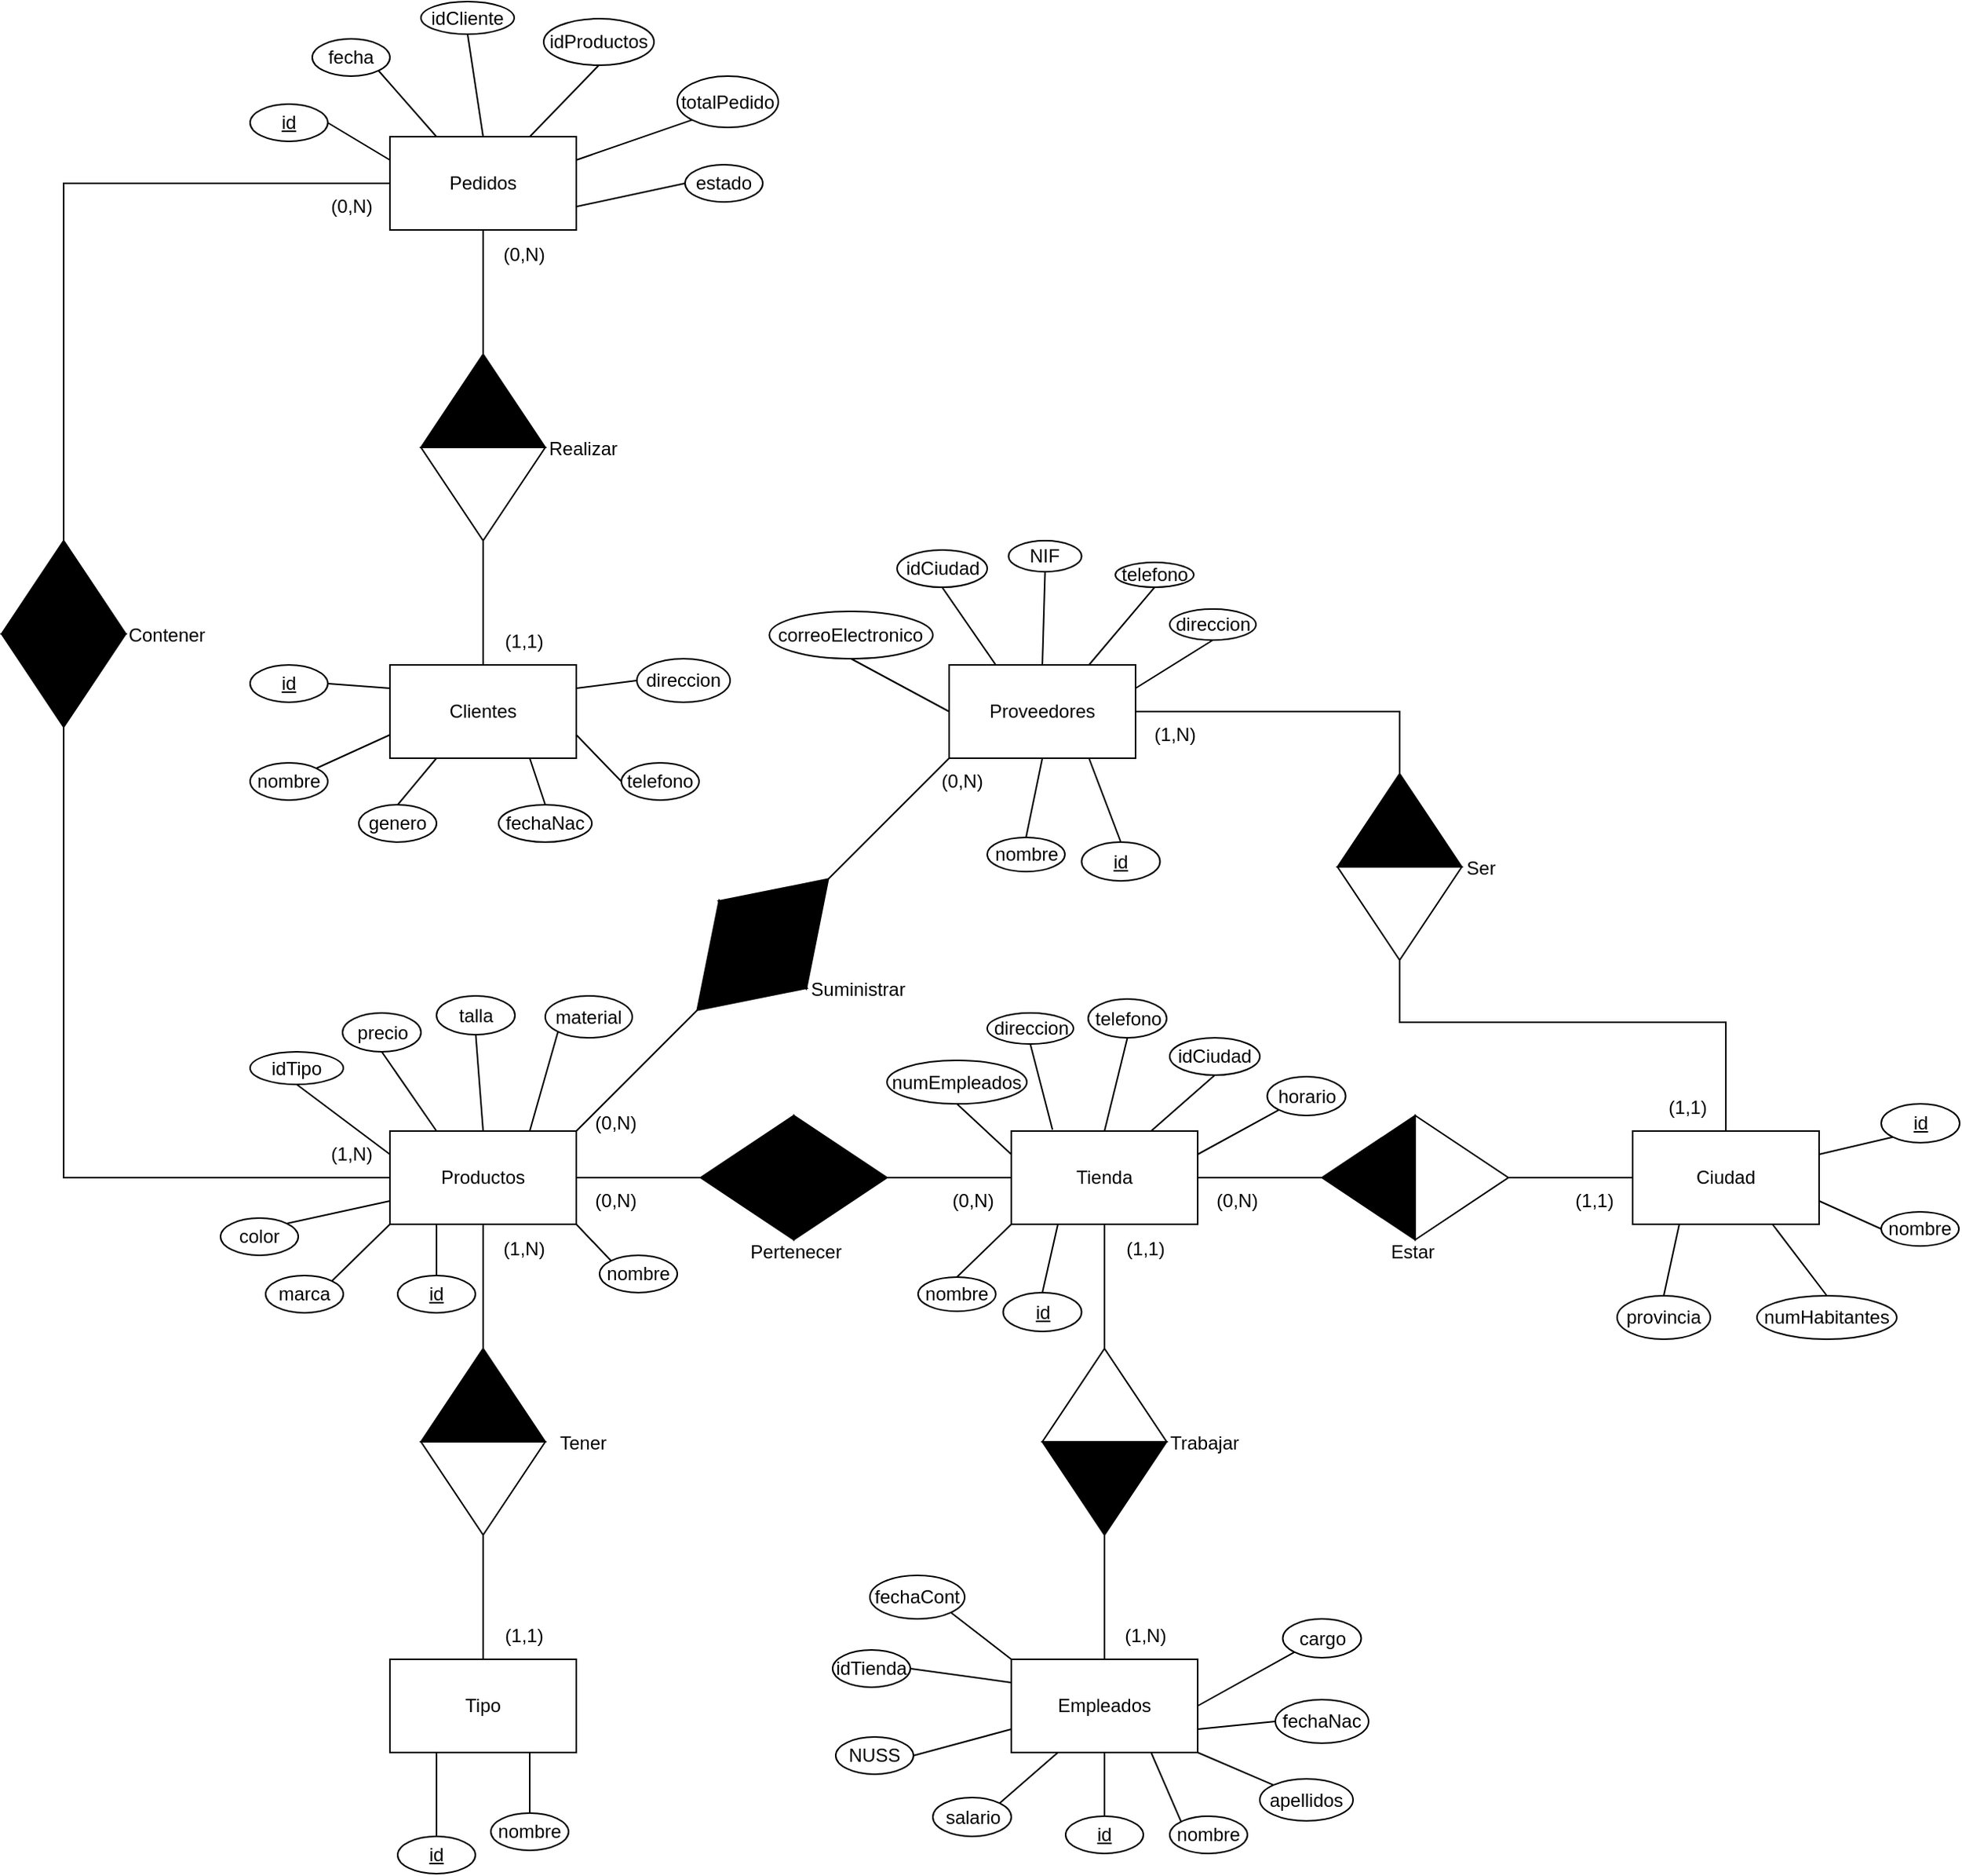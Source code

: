 <mxfile version="24.4.4" type="device">
  <diagram name="Página-1" id="NLMvqdlrcohk8Sjxyjb6">
    <mxGraphModel dx="6085" dy="2434" grid="1" gridSize="10" guides="1" tooltips="1" connect="1" arrows="1" fold="1" page="1" pageScale="1" pageWidth="827" pageHeight="1169" math="0" shadow="0">
      <root>
        <mxCell id="0" />
        <mxCell id="1" parent="0" />
        <mxCell id="IG-o2yfS1DpHw0tAkYe_-129" value="Pedidos" style="rounded=0;whiteSpace=wrap;html=1;" parent="1" vertex="1">
          <mxGeometry x="-2560" y="-1054" width="120" height="60" as="geometry" />
        </mxCell>
        <mxCell id="IG-o2yfS1DpHw0tAkYe_-130" value="" style="group" parent="1" vertex="1" connectable="0">
          <mxGeometry x="-2810" y="-794" width="80" height="120" as="geometry" />
        </mxCell>
        <mxCell id="IG-o2yfS1DpHw0tAkYe_-131" value="" style="triangle;whiteSpace=wrap;html=1;rotation=90;fillColor=#000000;" parent="IG-o2yfS1DpHw0tAkYe_-130" vertex="1">
          <mxGeometry x="10" y="50" width="60" height="80" as="geometry" />
        </mxCell>
        <mxCell id="IG-o2yfS1DpHw0tAkYe_-132" value="" style="triangle;whiteSpace=wrap;html=1;rotation=-90;fillColor=#000000;" parent="IG-o2yfS1DpHw0tAkYe_-130" vertex="1">
          <mxGeometry x="10" y="-10" width="60" height="80" as="geometry" />
        </mxCell>
        <mxCell id="IG-o2yfS1DpHw0tAkYe_-133" value="" style="group;rotation=-180;" parent="1" vertex="1" connectable="0">
          <mxGeometry x="-2540" y="-914" width="80" height="120" as="geometry" />
        </mxCell>
        <mxCell id="IG-o2yfS1DpHw0tAkYe_-134" value="" style="triangle;whiteSpace=wrap;html=1;rotation=-90;fillColor=#000000;" parent="IG-o2yfS1DpHw0tAkYe_-133" vertex="1">
          <mxGeometry x="10" y="-10" width="60" height="80" as="geometry" />
        </mxCell>
        <mxCell id="IG-o2yfS1DpHw0tAkYe_-135" value="" style="triangle;whiteSpace=wrap;html=1;rotation=-270;" parent="IG-o2yfS1DpHw0tAkYe_-133" vertex="1">
          <mxGeometry x="10" y="50" width="60" height="80" as="geometry" />
        </mxCell>
        <mxCell id="IG-o2yfS1DpHw0tAkYe_-136" value="Clientes" style="rounded=0;whiteSpace=wrap;html=1;" parent="1" vertex="1">
          <mxGeometry x="-2560" y="-714" width="120" height="60" as="geometry" />
        </mxCell>
        <mxCell id="IG-o2yfS1DpHw0tAkYe_-137" value="" style="endArrow=none;html=1;rounded=0;entryX=0.5;entryY=1;entryDx=0;entryDy=0;exitX=1;exitY=0.5;exitDx=0;exitDy=0;" parent="1" source="IG-o2yfS1DpHw0tAkYe_-134" target="IG-o2yfS1DpHw0tAkYe_-129" edge="1">
          <mxGeometry width="50" height="50" relative="1" as="geometry">
            <mxPoint x="-2620" y="-884" as="sourcePoint" />
            <mxPoint x="-2570" y="-934" as="targetPoint" />
          </mxGeometry>
        </mxCell>
        <mxCell id="IG-o2yfS1DpHw0tAkYe_-138" value="" style="endArrow=none;html=1;rounded=0;entryX=0.5;entryY=0;entryDx=0;entryDy=0;exitX=1;exitY=0.5;exitDx=0;exitDy=0;" parent="1" source="IG-o2yfS1DpHw0tAkYe_-135" target="IG-o2yfS1DpHw0tAkYe_-136" edge="1">
          <mxGeometry width="50" height="50" relative="1" as="geometry">
            <mxPoint x="-2490" y="-904" as="sourcePoint" />
            <mxPoint x="-2490" y="-984" as="targetPoint" />
          </mxGeometry>
        </mxCell>
        <mxCell id="IG-o2yfS1DpHw0tAkYe_-139" value="Realizar" style="text;html=1;align=center;verticalAlign=middle;resizable=0;points=[];autosize=1;strokeColor=none;fillColor=none;" parent="1" vertex="1">
          <mxGeometry x="-2471" y="-868" width="70" height="30" as="geometry" />
        </mxCell>
        <mxCell id="IG-o2yfS1DpHw0tAkYe_-140" value="(0,N)" style="text;html=1;align=center;verticalAlign=middle;resizable=0;points=[];autosize=1;strokeColor=none;fillColor=none;" parent="1" vertex="1">
          <mxGeometry x="-2499" y="-993" width="50" height="30" as="geometry" />
        </mxCell>
        <mxCell id="IG-o2yfS1DpHw0tAkYe_-141" value="(1,1)" style="text;html=1;align=center;verticalAlign=middle;resizable=0;points=[];autosize=1;strokeColor=none;fillColor=none;" parent="1" vertex="1">
          <mxGeometry x="-2499" y="-744" width="50" height="30" as="geometry" />
        </mxCell>
        <mxCell id="IG-o2yfS1DpHw0tAkYe_-150" value="Productos" style="rounded=0;whiteSpace=wrap;html=1;" parent="1" vertex="1">
          <mxGeometry x="-2560" y="-414" width="120" height="60" as="geometry" />
        </mxCell>
        <mxCell id="IG-o2yfS1DpHw0tAkYe_-151" value="" style="endArrow=none;html=1;rounded=0;exitX=1;exitY=0.5;exitDx=0;exitDy=0;entryX=0;entryY=0.5;entryDx=0;entryDy=0;" parent="1" source="IG-o2yfS1DpHw0tAkYe_-131" target="IG-o2yfS1DpHw0tAkYe_-150" edge="1">
          <mxGeometry width="50" height="50" relative="1" as="geometry">
            <mxPoint x="-2530" y="-644" as="sourcePoint" />
            <mxPoint x="-2480" y="-694" as="targetPoint" />
            <Array as="points">
              <mxPoint x="-2770" y="-384" />
            </Array>
          </mxGeometry>
        </mxCell>
        <mxCell id="IG-o2yfS1DpHw0tAkYe_-152" value="" style="endArrow=none;html=1;rounded=0;exitX=0;exitY=0.5;exitDx=0;exitDy=0;entryX=1;entryY=0.5;entryDx=0;entryDy=0;" parent="1" source="IG-o2yfS1DpHw0tAkYe_-129" target="IG-o2yfS1DpHw0tAkYe_-132" edge="1">
          <mxGeometry width="50" height="50" relative="1" as="geometry">
            <mxPoint x="-2760" y="-664" as="sourcePoint" />
            <mxPoint x="-2550" y="-374" as="targetPoint" />
            <Array as="points">
              <mxPoint x="-2770" y="-1024" />
            </Array>
          </mxGeometry>
        </mxCell>
        <mxCell id="IG-o2yfS1DpHw0tAkYe_-153" value="Contener" style="text;html=1;align=center;verticalAlign=middle;resizable=0;points=[];autosize=1;strokeColor=none;fillColor=none;" parent="1" vertex="1">
          <mxGeometry x="-2739" y="-748" width="70" height="30" as="geometry" />
        </mxCell>
        <mxCell id="IG-o2yfS1DpHw0tAkYe_-154" value="(0,N)" style="text;html=1;align=center;verticalAlign=middle;resizable=0;points=[];autosize=1;strokeColor=none;fillColor=none;" parent="1" vertex="1">
          <mxGeometry x="-2610" y="-1024" width="50" height="30" as="geometry" />
        </mxCell>
        <mxCell id="IG-o2yfS1DpHw0tAkYe_-155" value="(1,N)" style="text;html=1;align=center;verticalAlign=middle;resizable=0;points=[];autosize=1;strokeColor=none;fillColor=none;" parent="1" vertex="1">
          <mxGeometry x="-2610" y="-414" width="50" height="30" as="geometry" />
        </mxCell>
        <mxCell id="IG-o2yfS1DpHw0tAkYe_-156" value="Proveedores" style="rounded=0;whiteSpace=wrap;html=1;" parent="1" vertex="1">
          <mxGeometry x="-2200" y="-714" width="120" height="60" as="geometry" />
        </mxCell>
        <mxCell id="IG-o2yfS1DpHw0tAkYe_-157" value="" style="group;rotation=90;" parent="1" vertex="1" connectable="0">
          <mxGeometry x="-2340" y="-444" width="180" height="146" as="geometry" />
        </mxCell>
        <mxCell id="IG-o2yfS1DpHw0tAkYe_-158" value="" style="triangle;whiteSpace=wrap;html=1;rotation=180;fillColor=#000000;" parent="IG-o2yfS1DpHw0tAkYe_-157" vertex="1">
          <mxGeometry x="-20" y="20" width="60" height="80" as="geometry" />
        </mxCell>
        <mxCell id="IG-o2yfS1DpHw0tAkYe_-159" value="" style="triangle;whiteSpace=wrap;html=1;rotation=0;fillColor=#000000;" parent="IG-o2yfS1DpHw0tAkYe_-157" vertex="1">
          <mxGeometry x="40" y="20" width="60" height="80" as="geometry" />
        </mxCell>
        <mxCell id="JvA7WCJ4xtTVsa3NsU07-78" value="nombre" style="ellipse;whiteSpace=wrap;html=1;" vertex="1" parent="IG-o2yfS1DpHw0tAkYe_-157">
          <mxGeometry x="120" y="124" width="50" height="22" as="geometry" />
        </mxCell>
        <mxCell id="IG-o2yfS1DpHw0tAkYe_-160" value="Tienda" style="rounded=0;whiteSpace=wrap;html=1;" parent="1" vertex="1">
          <mxGeometry x="-2160" y="-414" width="120" height="60" as="geometry" />
        </mxCell>
        <mxCell id="IG-o2yfS1DpHw0tAkYe_-161" value="" style="endArrow=none;html=1;rounded=0;exitX=1;exitY=0.5;exitDx=0;exitDy=0;entryX=1;entryY=0.5;entryDx=0;entryDy=0;" parent="1" source="IG-o2yfS1DpHw0tAkYe_-158" target="IG-o2yfS1DpHw0tAkYe_-150" edge="1">
          <mxGeometry width="50" height="50" relative="1" as="geometry">
            <mxPoint x="-2310" y="-564" as="sourcePoint" />
            <mxPoint x="-2260" y="-614" as="targetPoint" />
          </mxGeometry>
        </mxCell>
        <mxCell id="IG-o2yfS1DpHw0tAkYe_-162" value="" style="endArrow=none;html=1;rounded=0;exitX=1;exitY=0.5;exitDx=0;exitDy=0;entryX=0;entryY=0.5;entryDx=0;entryDy=0;" parent="1" source="IG-o2yfS1DpHw0tAkYe_-159" target="IG-o2yfS1DpHw0tAkYe_-160" edge="1">
          <mxGeometry width="50" height="50" relative="1" as="geometry">
            <mxPoint x="-2310" y="-564" as="sourcePoint" />
            <mxPoint x="-2260" y="-614" as="targetPoint" />
          </mxGeometry>
        </mxCell>
        <mxCell id="IG-o2yfS1DpHw0tAkYe_-163" value="Pertenecer" style="text;html=1;align=center;verticalAlign=middle;resizable=0;points=[];autosize=1;strokeColor=none;fillColor=none;" parent="1" vertex="1">
          <mxGeometry x="-2339" y="-351" width="80" height="30" as="geometry" />
        </mxCell>
        <mxCell id="IG-o2yfS1DpHw0tAkYe_-164" value="(0,N)" style="text;html=1;align=center;verticalAlign=middle;resizable=0;points=[];autosize=1;strokeColor=none;fillColor=none;" parent="1" vertex="1">
          <mxGeometry x="-2440" y="-384" width="50" height="30" as="geometry" />
        </mxCell>
        <mxCell id="IG-o2yfS1DpHw0tAkYe_-165" value="(0,N)" style="text;html=1;align=center;verticalAlign=middle;resizable=0;points=[];autosize=1;strokeColor=none;fillColor=none;" parent="1" vertex="1">
          <mxGeometry x="-2210" y="-384" width="50" height="30" as="geometry" />
        </mxCell>
        <mxCell id="IG-o2yfS1DpHw0tAkYe_-166" value="" style="endArrow=none;html=1;rounded=0;exitX=0;exitY=1;exitDx=0;exitDy=0;entryX=1;entryY=0.5;entryDx=0;entryDy=0;" parent="1" source="IG-o2yfS1DpHw0tAkYe_-156" target="IG-o2yfS1DpHw0tAkYe_-169" edge="1">
          <mxGeometry width="50" height="50" relative="1" as="geometry">
            <mxPoint x="-2350" y="-634" as="sourcePoint" />
            <mxPoint x="-2300" y="-684" as="targetPoint" />
          </mxGeometry>
        </mxCell>
        <mxCell id="IG-o2yfS1DpHw0tAkYe_-167" value="" style="group;rotation=45;" parent="1" vertex="1" connectable="0">
          <mxGeometry x="-2360" y="-594" width="80" height="120" as="geometry" />
        </mxCell>
        <mxCell id="IG-o2yfS1DpHw0tAkYe_-168" value="" style="triangle;whiteSpace=wrap;html=1;rotation=135;fillColor=#000000;" parent="IG-o2yfS1DpHw0tAkYe_-167" vertex="1">
          <mxGeometry x="-11" y="41" width="60" height="80" as="geometry" />
        </mxCell>
        <mxCell id="IG-o2yfS1DpHw0tAkYe_-169" value="" style="triangle;whiteSpace=wrap;html=1;rotation=-45;fillColor=#000000;" parent="IG-o2yfS1DpHw0tAkYe_-167" vertex="1">
          <mxGeometry x="31" y="-1" width="60" height="80" as="geometry" />
        </mxCell>
        <mxCell id="IG-o2yfS1DpHw0tAkYe_-170" value="" style="endArrow=none;html=1;rounded=0;exitX=1;exitY=0.5;exitDx=0;exitDy=0;entryX=1;entryY=0;entryDx=0;entryDy=0;" parent="1" source="IG-o2yfS1DpHw0tAkYe_-168" target="IG-o2yfS1DpHw0tAkYe_-150" edge="1">
          <mxGeometry width="50" height="50" relative="1" as="geometry">
            <mxPoint x="-2190" y="-644" as="sourcePoint" />
            <mxPoint x="-2268" y="-566" as="targetPoint" />
          </mxGeometry>
        </mxCell>
        <mxCell id="IG-o2yfS1DpHw0tAkYe_-171" value="Suministrar" style="text;html=1;align=center;verticalAlign=middle;resizable=0;points=[];autosize=1;strokeColor=none;fillColor=none;" parent="1" vertex="1">
          <mxGeometry x="-2299" y="-520" width="80" height="30" as="geometry" />
        </mxCell>
        <mxCell id="IG-o2yfS1DpHw0tAkYe_-172" value="(0,N)" style="text;html=1;align=center;verticalAlign=middle;resizable=0;points=[];autosize=1;strokeColor=none;fillColor=none;" parent="1" vertex="1">
          <mxGeometry x="-2440" y="-434" width="50" height="30" as="geometry" />
        </mxCell>
        <mxCell id="IG-o2yfS1DpHw0tAkYe_-173" value="(0,N)" style="text;html=1;align=center;verticalAlign=middle;resizable=0;points=[];autosize=1;strokeColor=none;fillColor=none;" parent="1" vertex="1">
          <mxGeometry x="-2217" y="-654" width="50" height="30" as="geometry" />
        </mxCell>
        <mxCell id="IG-o2yfS1DpHw0tAkYe_-174" value="" style="triangle;whiteSpace=wrap;html=1;rotation=180;fillColor=#000000;" parent="1" vertex="1">
          <mxGeometry x="-1960" y="-424" width="60" height="80" as="geometry" />
        </mxCell>
        <mxCell id="IG-o2yfS1DpHw0tAkYe_-175" value="" style="triangle;whiteSpace=wrap;html=1;rotation=0;fillColor=#FFFFFF;" parent="1" vertex="1">
          <mxGeometry x="-1900" y="-424" width="60" height="80" as="geometry" />
        </mxCell>
        <mxCell id="IG-o2yfS1DpHw0tAkYe_-176" value="Ciudad" style="rounded=0;whiteSpace=wrap;html=1;" parent="1" vertex="1">
          <mxGeometry x="-1760" y="-414" width="120" height="60" as="geometry" />
        </mxCell>
        <mxCell id="IG-o2yfS1DpHw0tAkYe_-177" value="" style="endArrow=none;html=1;rounded=0;exitX=1;exitY=0.5;exitDx=0;exitDy=0;entryX=1;entryY=0.5;entryDx=0;entryDy=0;" parent="1" source="IG-o2yfS1DpHw0tAkYe_-174" edge="1">
          <mxGeometry width="50" height="50" relative="1" as="geometry">
            <mxPoint x="-1910" y="-564" as="sourcePoint" />
            <mxPoint x="-2040" y="-384" as="targetPoint" />
          </mxGeometry>
        </mxCell>
        <mxCell id="IG-o2yfS1DpHw0tAkYe_-178" value="" style="endArrow=none;html=1;rounded=0;exitX=1;exitY=0.5;exitDx=0;exitDy=0;entryX=0;entryY=0.5;entryDx=0;entryDy=0;" parent="1" source="IG-o2yfS1DpHw0tAkYe_-175" target="IG-o2yfS1DpHw0tAkYe_-176" edge="1">
          <mxGeometry width="50" height="50" relative="1" as="geometry">
            <mxPoint x="-1910" y="-564" as="sourcePoint" />
            <mxPoint x="-1860" y="-614" as="targetPoint" />
          </mxGeometry>
        </mxCell>
        <mxCell id="IG-o2yfS1DpHw0tAkYe_-179" value="Estar" style="text;html=1;align=center;verticalAlign=middle;resizable=0;points=[];autosize=1;strokeColor=none;fillColor=none;" parent="1" vertex="1">
          <mxGeometry x="-1927" y="-351" width="50" height="30" as="geometry" />
        </mxCell>
        <mxCell id="IG-o2yfS1DpHw0tAkYe_-180" value="(0,N)" style="text;html=1;align=center;verticalAlign=middle;resizable=0;points=[];autosize=1;strokeColor=none;fillColor=none;" parent="1" vertex="1">
          <mxGeometry x="-2040" y="-384" width="50" height="30" as="geometry" />
        </mxCell>
        <mxCell id="IG-o2yfS1DpHw0tAkYe_-181" value="(1,1)" style="text;html=1;align=center;verticalAlign=middle;resizable=0;points=[];autosize=1;strokeColor=none;fillColor=none;" parent="1" vertex="1">
          <mxGeometry x="-1810" y="-384" width="50" height="30" as="geometry" />
        </mxCell>
        <mxCell id="IG-o2yfS1DpHw0tAkYe_-182" value="" style="group;rotation=0;" parent="1" vertex="1" connectable="0">
          <mxGeometry x="-1950" y="-644" width="80" height="120" as="geometry" />
        </mxCell>
        <mxCell id="IG-o2yfS1DpHw0tAkYe_-183" value="" style="triangle;whiteSpace=wrap;html=1;rotation=90;fillColor=#FFFFFF;" parent="IG-o2yfS1DpHw0tAkYe_-182" vertex="1">
          <mxGeometry x="10" y="50" width="60" height="80" as="geometry" />
        </mxCell>
        <mxCell id="IG-o2yfS1DpHw0tAkYe_-184" value="" style="triangle;whiteSpace=wrap;html=1;rotation=-90;fillColor=#000000;" parent="IG-o2yfS1DpHw0tAkYe_-182" vertex="1">
          <mxGeometry x="10" y="-10" width="60" height="80" as="geometry" />
        </mxCell>
        <mxCell id="IG-o2yfS1DpHw0tAkYe_-185" value="" style="endArrow=none;html=1;rounded=0;exitX=1;exitY=0.5;exitDx=0;exitDy=0;entryX=1;entryY=0.5;entryDx=0;entryDy=0;" parent="1" source="IG-o2yfS1DpHw0tAkYe_-184" target="IG-o2yfS1DpHw0tAkYe_-156" edge="1">
          <mxGeometry width="50" height="50" relative="1" as="geometry">
            <mxPoint x="-2190" y="-644" as="sourcePoint" />
            <mxPoint x="-2268" y="-566" as="targetPoint" />
            <Array as="points">
              <mxPoint x="-1910" y="-684" />
            </Array>
          </mxGeometry>
        </mxCell>
        <mxCell id="IG-o2yfS1DpHw0tAkYe_-186" value="" style="endArrow=none;html=1;rounded=0;exitX=0.5;exitY=0;exitDx=0;exitDy=0;entryX=1;entryY=0.5;entryDx=0;entryDy=0;" parent="1" source="IG-o2yfS1DpHw0tAkYe_-176" target="IG-o2yfS1DpHw0tAkYe_-183" edge="1">
          <mxGeometry width="50" height="50" relative="1" as="geometry">
            <mxPoint x="-1975" y="-568" as="sourcePoint" />
            <mxPoint x="-2070" y="-644" as="targetPoint" />
            <Array as="points">
              <mxPoint x="-1700" y="-484" />
              <mxPoint x="-1910" y="-484" />
            </Array>
          </mxGeometry>
        </mxCell>
        <mxCell id="IG-o2yfS1DpHw0tAkYe_-187" value="Ser" style="text;html=1;align=center;verticalAlign=middle;resizable=0;points=[];autosize=1;strokeColor=none;fillColor=none;" parent="1" vertex="1">
          <mxGeometry x="-1878" y="-598" width="40" height="30" as="geometry" />
        </mxCell>
        <mxCell id="IG-o2yfS1DpHw0tAkYe_-188" value="(1,N)" style="text;html=1;align=center;verticalAlign=middle;resizable=0;points=[];autosize=1;strokeColor=none;fillColor=none;" parent="1" vertex="1">
          <mxGeometry x="-2080" y="-684" width="50" height="30" as="geometry" />
        </mxCell>
        <mxCell id="IG-o2yfS1DpHw0tAkYe_-189" value="(1,1)" style="text;html=1;align=center;verticalAlign=middle;resizable=0;points=[];autosize=1;strokeColor=none;fillColor=none;" parent="1" vertex="1">
          <mxGeometry x="-1750" y="-444" width="50" height="30" as="geometry" />
        </mxCell>
        <mxCell id="IG-o2yfS1DpHw0tAkYe_-190" value="" style="group;rotation=-180;" parent="1" vertex="1" connectable="0">
          <mxGeometry x="-2540" y="-274" width="80" height="120" as="geometry" />
        </mxCell>
        <mxCell id="IG-o2yfS1DpHw0tAkYe_-191" value="" style="triangle;whiteSpace=wrap;html=1;rotation=-90;fillColor=#000000;" parent="IG-o2yfS1DpHw0tAkYe_-190" vertex="1">
          <mxGeometry x="10" y="-10" width="60" height="80" as="geometry" />
        </mxCell>
        <mxCell id="IG-o2yfS1DpHw0tAkYe_-192" value="" style="triangle;whiteSpace=wrap;html=1;rotation=-270;" parent="IG-o2yfS1DpHw0tAkYe_-190" vertex="1">
          <mxGeometry x="10" y="50" width="60" height="80" as="geometry" />
        </mxCell>
        <mxCell id="IG-o2yfS1DpHw0tAkYe_-193" value="Tipo" style="rounded=0;whiteSpace=wrap;html=1;" parent="1" vertex="1">
          <mxGeometry x="-2560" y="-74" width="120" height="60" as="geometry" />
        </mxCell>
        <mxCell id="IG-o2yfS1DpHw0tAkYe_-194" value="" style="endArrow=none;html=1;rounded=0;exitX=1;exitY=0.5;exitDx=0;exitDy=0;entryX=0.5;entryY=1;entryDx=0;entryDy=0;" parent="1" source="IG-o2yfS1DpHw0tAkYe_-191" target="IG-o2yfS1DpHw0tAkYe_-150" edge="1">
          <mxGeometry width="50" height="50" relative="1" as="geometry">
            <mxPoint x="-2620" y="-244" as="sourcePoint" />
            <mxPoint x="-2510" y="-344" as="targetPoint" />
          </mxGeometry>
        </mxCell>
        <mxCell id="IG-o2yfS1DpHw0tAkYe_-195" value="" style="endArrow=none;html=1;rounded=0;entryX=0.5;entryY=0;entryDx=0;entryDy=0;exitX=1;exitY=0.5;exitDx=0;exitDy=0;" parent="1" source="IG-o2yfS1DpHw0tAkYe_-192" target="IG-o2yfS1DpHw0tAkYe_-193" edge="1">
          <mxGeometry width="50" height="50" relative="1" as="geometry">
            <mxPoint x="-2490" y="-264" as="sourcePoint" />
            <mxPoint x="-2490" y="-344" as="targetPoint" />
          </mxGeometry>
        </mxCell>
        <mxCell id="IG-o2yfS1DpHw0tAkYe_-196" value="Tener" style="text;html=1;align=center;verticalAlign=middle;resizable=0;points=[];autosize=1;strokeColor=none;fillColor=none;" parent="1" vertex="1">
          <mxGeometry x="-2461" y="-228" width="50" height="30" as="geometry" />
        </mxCell>
        <mxCell id="IG-o2yfS1DpHw0tAkYe_-197" value="(1,N)" style="text;html=1;align=center;verticalAlign=middle;resizable=0;points=[];autosize=1;strokeColor=none;fillColor=none;" parent="1" vertex="1">
          <mxGeometry x="-2499" y="-353" width="50" height="30" as="geometry" />
        </mxCell>
        <mxCell id="IG-o2yfS1DpHw0tAkYe_-198" value="(1,1)" style="text;html=1;align=center;verticalAlign=middle;resizable=0;points=[];autosize=1;strokeColor=none;fillColor=none;" parent="1" vertex="1">
          <mxGeometry x="-2499" y="-104" width="50" height="30" as="geometry" />
        </mxCell>
        <mxCell id="IG-o2yfS1DpHw0tAkYe_-199" value="" style="group;rotation=-180;" parent="1" vertex="1" connectable="0">
          <mxGeometry x="-2140" y="-274" width="80" height="120" as="geometry" />
        </mxCell>
        <mxCell id="IG-o2yfS1DpHw0tAkYe_-200" value="" style="triangle;whiteSpace=wrap;html=1;rotation=-90;fillColor=#FFFFFF;" parent="IG-o2yfS1DpHw0tAkYe_-199" vertex="1">
          <mxGeometry x="10" y="-10" width="60" height="80" as="geometry" />
        </mxCell>
        <mxCell id="IG-o2yfS1DpHw0tAkYe_-201" value="" style="triangle;whiteSpace=wrap;html=1;rotation=-270;fillColor=#000000;" parent="IG-o2yfS1DpHw0tAkYe_-199" vertex="1">
          <mxGeometry x="10" y="50" width="60" height="80" as="geometry" />
        </mxCell>
        <mxCell id="IG-o2yfS1DpHw0tAkYe_-202" value="Empleados" style="rounded=0;whiteSpace=wrap;html=1;" parent="1" vertex="1">
          <mxGeometry x="-2160" y="-74" width="120" height="60" as="geometry" />
        </mxCell>
        <mxCell id="IG-o2yfS1DpHw0tAkYe_-203" value="" style="endArrow=none;html=1;rounded=0;entryX=0.5;entryY=1;entryDx=0;entryDy=0;exitX=1;exitY=0.5;exitDx=0;exitDy=0;" parent="1" source="IG-o2yfS1DpHw0tAkYe_-200" edge="1">
          <mxGeometry width="50" height="50" relative="1" as="geometry">
            <mxPoint x="-2220" y="-244" as="sourcePoint" />
            <mxPoint x="-2100" y="-354" as="targetPoint" />
          </mxGeometry>
        </mxCell>
        <mxCell id="IG-o2yfS1DpHw0tAkYe_-204" value="" style="endArrow=none;html=1;rounded=0;entryX=0.5;entryY=0;entryDx=0;entryDy=0;exitX=1;exitY=0.5;exitDx=0;exitDy=0;" parent="1" source="IG-o2yfS1DpHw0tAkYe_-201" target="IG-o2yfS1DpHw0tAkYe_-202" edge="1">
          <mxGeometry width="50" height="50" relative="1" as="geometry">
            <mxPoint x="-2090" y="-264" as="sourcePoint" />
            <mxPoint x="-2090" y="-344" as="targetPoint" />
          </mxGeometry>
        </mxCell>
        <mxCell id="IG-o2yfS1DpHw0tAkYe_-205" value="Trabajar" style="text;html=1;align=center;verticalAlign=middle;resizable=0;points=[];autosize=1;strokeColor=none;fillColor=none;" parent="1" vertex="1">
          <mxGeometry x="-2071" y="-228" width="70" height="30" as="geometry" />
        </mxCell>
        <mxCell id="IG-o2yfS1DpHw0tAkYe_-206" value="(1,1)" style="text;html=1;align=center;verticalAlign=middle;resizable=0;points=[];autosize=1;strokeColor=none;fillColor=none;" parent="1" vertex="1">
          <mxGeometry x="-2099" y="-353" width="50" height="30" as="geometry" />
        </mxCell>
        <mxCell id="IG-o2yfS1DpHw0tAkYe_-207" value="(1,N)" style="text;html=1;align=center;verticalAlign=middle;resizable=0;points=[];autosize=1;strokeColor=none;fillColor=none;" parent="1" vertex="1">
          <mxGeometry x="-2099" y="-104" width="50" height="30" as="geometry" />
        </mxCell>
        <mxCell id="JvA7WCJ4xtTVsa3NsU07-1" value="&lt;u&gt;id&lt;/u&gt;" style="ellipse;whiteSpace=wrap;html=1;" vertex="1" parent="1">
          <mxGeometry x="-2650" y="-714" width="50" height="24" as="geometry" />
        </mxCell>
        <mxCell id="JvA7WCJ4xtTVsa3NsU07-2" value="nombre" style="ellipse;whiteSpace=wrap;html=1;" vertex="1" parent="1">
          <mxGeometry x="-2650" y="-651" width="50" height="24" as="geometry" />
        </mxCell>
        <mxCell id="JvA7WCJ4xtTVsa3NsU07-3" value="telefono" style="ellipse;whiteSpace=wrap;html=1;" vertex="1" parent="1">
          <mxGeometry x="-2411" y="-651" width="50" height="24" as="geometry" />
        </mxCell>
        <mxCell id="JvA7WCJ4xtTVsa3NsU07-4" value="fechaNac" style="ellipse;whiteSpace=wrap;html=1;" vertex="1" parent="1">
          <mxGeometry x="-2490" y="-624" width="60" height="24" as="geometry" />
        </mxCell>
        <mxCell id="JvA7WCJ4xtTVsa3NsU07-5" value="genero" style="ellipse;whiteSpace=wrap;html=1;" vertex="1" parent="1">
          <mxGeometry x="-2580" y="-624" width="50" height="24" as="geometry" />
        </mxCell>
        <mxCell id="JvA7WCJ4xtTVsa3NsU07-6" value="direccion" style="ellipse;whiteSpace=wrap;html=1;" vertex="1" parent="1">
          <mxGeometry x="-2401" y="-718" width="60" height="28" as="geometry" />
        </mxCell>
        <mxCell id="JvA7WCJ4xtTVsa3NsU07-7" value="" style="endArrow=none;html=1;rounded=0;exitX=1;exitY=0.5;exitDx=0;exitDy=0;entryX=0;entryY=0.25;entryDx=0;entryDy=0;" edge="1" parent="1" source="JvA7WCJ4xtTVsa3NsU07-1" target="IG-o2yfS1DpHw0tAkYe_-136">
          <mxGeometry width="50" height="50" relative="1" as="geometry">
            <mxPoint x="-2320" y="-650" as="sourcePoint" />
            <mxPoint x="-2270" y="-700" as="targetPoint" />
          </mxGeometry>
        </mxCell>
        <mxCell id="JvA7WCJ4xtTVsa3NsU07-8" value="" style="endArrow=none;html=1;rounded=0;exitX=1;exitY=0;exitDx=0;exitDy=0;entryX=0;entryY=0.75;entryDx=0;entryDy=0;" edge="1" parent="1" source="JvA7WCJ4xtTVsa3NsU07-2" target="IG-o2yfS1DpHw0tAkYe_-136">
          <mxGeometry width="50" height="50" relative="1" as="geometry">
            <mxPoint x="-2590" y="-692" as="sourcePoint" />
            <mxPoint x="-2550" y="-689" as="targetPoint" />
          </mxGeometry>
        </mxCell>
        <mxCell id="JvA7WCJ4xtTVsa3NsU07-9" value="" style="endArrow=none;html=1;rounded=0;exitX=0.5;exitY=0;exitDx=0;exitDy=0;entryX=0.25;entryY=1;entryDx=0;entryDy=0;" edge="1" parent="1" source="JvA7WCJ4xtTVsa3NsU07-5" target="IG-o2yfS1DpHw0tAkYe_-136">
          <mxGeometry width="50" height="50" relative="1" as="geometry">
            <mxPoint x="-2580" y="-682" as="sourcePoint" />
            <mxPoint x="-2540" y="-679" as="targetPoint" />
          </mxGeometry>
        </mxCell>
        <mxCell id="JvA7WCJ4xtTVsa3NsU07-10" value="" style="endArrow=none;html=1;rounded=0;exitX=0.75;exitY=1;exitDx=0;exitDy=0;entryX=0.5;entryY=0;entryDx=0;entryDy=0;" edge="1" parent="1" source="IG-o2yfS1DpHw0tAkYe_-136" target="JvA7WCJ4xtTVsa3NsU07-4">
          <mxGeometry width="50" height="50" relative="1" as="geometry">
            <mxPoint x="-2570" y="-672" as="sourcePoint" />
            <mxPoint x="-2530" y="-669" as="targetPoint" />
          </mxGeometry>
        </mxCell>
        <mxCell id="JvA7WCJ4xtTVsa3NsU07-11" value="" style="endArrow=none;html=1;rounded=0;exitX=1;exitY=0.75;exitDx=0;exitDy=0;entryX=0;entryY=0.5;entryDx=0;entryDy=0;" edge="1" parent="1" source="IG-o2yfS1DpHw0tAkYe_-136" target="JvA7WCJ4xtTVsa3NsU07-3">
          <mxGeometry width="50" height="50" relative="1" as="geometry">
            <mxPoint x="-2560" y="-662" as="sourcePoint" />
            <mxPoint x="-2520" y="-659" as="targetPoint" />
          </mxGeometry>
        </mxCell>
        <mxCell id="JvA7WCJ4xtTVsa3NsU07-12" value="" style="endArrow=none;html=1;rounded=0;exitX=1;exitY=0.25;exitDx=0;exitDy=0;entryX=0;entryY=0.5;entryDx=0;entryDy=0;" edge="1" parent="1" source="IG-o2yfS1DpHw0tAkYe_-136" target="JvA7WCJ4xtTVsa3NsU07-6">
          <mxGeometry width="50" height="50" relative="1" as="geometry">
            <mxPoint x="-2550" y="-652" as="sourcePoint" />
            <mxPoint x="-2510" y="-649" as="targetPoint" />
          </mxGeometry>
        </mxCell>
        <mxCell id="JvA7WCJ4xtTVsa3NsU07-15" value="&lt;u&gt;id&lt;/u&gt;" style="ellipse;whiteSpace=wrap;html=1;" vertex="1" parent="1">
          <mxGeometry x="-2650" y="-1075" width="50" height="24" as="geometry" />
        </mxCell>
        <mxCell id="JvA7WCJ4xtTVsa3NsU07-16" value="fecha" style="ellipse;whiteSpace=wrap;html=1;" vertex="1" parent="1">
          <mxGeometry x="-2610" y="-1117" width="50" height="24" as="geometry" />
        </mxCell>
        <mxCell id="JvA7WCJ4xtTVsa3NsU07-17" value="idCliente" style="ellipse;whiteSpace=wrap;html=1;" vertex="1" parent="1">
          <mxGeometry x="-2540" y="-1141" width="60" height="21" as="geometry" />
        </mxCell>
        <mxCell id="JvA7WCJ4xtTVsa3NsU07-18" value="" style="endArrow=none;html=1;rounded=0;exitX=1;exitY=0.5;exitDx=0;exitDy=0;entryX=0;entryY=0.25;entryDx=0;entryDy=0;" edge="1" parent="1" source="JvA7WCJ4xtTVsa3NsU07-15" target="IG-o2yfS1DpHw0tAkYe_-129">
          <mxGeometry width="50" height="50" relative="1" as="geometry">
            <mxPoint x="-2350" y="-1106" as="sourcePoint" />
            <mxPoint x="-2590" y="-1155" as="targetPoint" />
          </mxGeometry>
        </mxCell>
        <mxCell id="JvA7WCJ4xtTVsa3NsU07-19" value="" style="endArrow=none;html=1;rounded=0;exitX=1;exitY=1;exitDx=0;exitDy=0;entryX=0.25;entryY=0;entryDx=0;entryDy=0;" edge="1" parent="1" source="JvA7WCJ4xtTVsa3NsU07-16" target="IG-o2yfS1DpHw0tAkYe_-129">
          <mxGeometry width="50" height="50" relative="1" as="geometry">
            <mxPoint x="-2480" y="-1233" as="sourcePoint" />
            <mxPoint x="-2450" y="-1210" as="targetPoint" />
          </mxGeometry>
        </mxCell>
        <mxCell id="JvA7WCJ4xtTVsa3NsU07-20" value="" style="endArrow=none;html=1;rounded=0;exitX=0.5;exitY=1;exitDx=0;exitDy=0;entryX=0.5;entryY=0;entryDx=0;entryDy=0;" edge="1" parent="1" source="JvA7WCJ4xtTVsa3NsU07-17" target="IG-o2yfS1DpHw0tAkYe_-129">
          <mxGeometry width="50" height="50" relative="1" as="geometry">
            <mxPoint x="-2470" y="-1223" as="sourcePoint" />
            <mxPoint x="-2420" y="-1195" as="targetPoint" />
          </mxGeometry>
        </mxCell>
        <mxCell id="JvA7WCJ4xtTVsa3NsU07-21" value="estado" style="ellipse;whiteSpace=wrap;html=1;" vertex="1" parent="1">
          <mxGeometry x="-2370" y="-1036" width="50" height="24" as="geometry" />
        </mxCell>
        <mxCell id="JvA7WCJ4xtTVsa3NsU07-22" value="idProductos" style="ellipse;whiteSpace=wrap;html=1;" vertex="1" parent="1">
          <mxGeometry x="-2461" y="-1130" width="71" height="30" as="geometry" />
        </mxCell>
        <mxCell id="JvA7WCJ4xtTVsa3NsU07-23" value="totalPedido" style="ellipse;whiteSpace=wrap;html=1;" vertex="1" parent="1">
          <mxGeometry x="-2375" y="-1093" width="65" height="33" as="geometry" />
        </mxCell>
        <mxCell id="JvA7WCJ4xtTVsa3NsU07-24" value="" style="endArrow=none;html=1;rounded=0;exitX=0.75;exitY=0;exitDx=0;exitDy=0;entryX=0.5;entryY=1;entryDx=0;entryDy=0;" edge="1" parent="1" target="JvA7WCJ4xtTVsa3NsU07-22" source="IG-o2yfS1DpHw0tAkYe_-129">
          <mxGeometry width="50" height="50" relative="1" as="geometry">
            <mxPoint x="-2400" y="-1105" as="sourcePoint" />
            <mxPoint x="-2460" y="-1120" as="targetPoint" />
          </mxGeometry>
        </mxCell>
        <mxCell id="JvA7WCJ4xtTVsa3NsU07-25" value="" style="endArrow=none;html=1;rounded=0;exitX=1;exitY=0.75;exitDx=0;exitDy=0;entryX=0;entryY=0.5;entryDx=0;entryDy=0;" edge="1" parent="1" target="JvA7WCJ4xtTVsa3NsU07-21" source="IG-o2yfS1DpHw0tAkYe_-129">
          <mxGeometry width="50" height="50" relative="1" as="geometry">
            <mxPoint x="-2370" y="-1120" as="sourcePoint" />
            <mxPoint x="-2450" y="-1110" as="targetPoint" />
          </mxGeometry>
        </mxCell>
        <mxCell id="JvA7WCJ4xtTVsa3NsU07-26" value="" style="endArrow=none;html=1;rounded=0;exitX=1;exitY=0.25;exitDx=0;exitDy=0;entryX=0;entryY=1;entryDx=0;entryDy=0;" edge="1" parent="1" target="JvA7WCJ4xtTVsa3NsU07-23" source="IG-o2yfS1DpHw0tAkYe_-129">
          <mxGeometry width="50" height="50" relative="1" as="geometry">
            <mxPoint x="-2370" y="-1150" as="sourcePoint" />
            <mxPoint x="-2440" y="-1100" as="targetPoint" />
          </mxGeometry>
        </mxCell>
        <mxCell id="JvA7WCJ4xtTVsa3NsU07-28" value="&lt;u&gt;id&lt;/u&gt;" style="ellipse;whiteSpace=wrap;html=1;" vertex="1" parent="1">
          <mxGeometry x="-2555" y="-321" width="50" height="24" as="geometry" />
        </mxCell>
        <mxCell id="JvA7WCJ4xtTVsa3NsU07-29" value="marca" style="ellipse;whiteSpace=wrap;html=1;" vertex="1" parent="1">
          <mxGeometry x="-2640" y="-321" width="50" height="24" as="geometry" />
        </mxCell>
        <mxCell id="JvA7WCJ4xtTVsa3NsU07-30" value="idTipo" style="ellipse;whiteSpace=wrap;html=1;" vertex="1" parent="1">
          <mxGeometry x="-2650" y="-465" width="60" height="21" as="geometry" />
        </mxCell>
        <mxCell id="JvA7WCJ4xtTVsa3NsU07-31" value="" style="endArrow=none;html=1;rounded=0;exitX=0.5;exitY=0;exitDx=0;exitDy=0;entryX=0.25;entryY=1;entryDx=0;entryDy=0;" edge="1" parent="1" source="JvA7WCJ4xtTVsa3NsU07-28" target="IG-o2yfS1DpHw0tAkYe_-150">
          <mxGeometry width="50" height="50" relative="1" as="geometry">
            <mxPoint x="-2410" y="-521" as="sourcePoint" />
            <mxPoint x="-2620" y="-454" as="targetPoint" />
          </mxGeometry>
        </mxCell>
        <mxCell id="JvA7WCJ4xtTVsa3NsU07-32" value="" style="endArrow=none;html=1;rounded=0;exitX=1;exitY=0;exitDx=0;exitDy=0;entryX=0;entryY=1;entryDx=0;entryDy=0;" edge="1" parent="1" source="JvA7WCJ4xtTVsa3NsU07-29" target="IG-o2yfS1DpHw0tAkYe_-150">
          <mxGeometry width="50" height="50" relative="1" as="geometry">
            <mxPoint x="-2540" y="-648" as="sourcePoint" />
            <mxPoint x="-2590" y="-469" as="targetPoint" />
          </mxGeometry>
        </mxCell>
        <mxCell id="JvA7WCJ4xtTVsa3NsU07-33" value="" style="endArrow=none;html=1;rounded=0;exitX=0.5;exitY=1;exitDx=0;exitDy=0;entryX=0;entryY=0.25;entryDx=0;entryDy=0;" edge="1" parent="1" source="JvA7WCJ4xtTVsa3NsU07-30" target="IG-o2yfS1DpHw0tAkYe_-150">
          <mxGeometry width="50" height="50" relative="1" as="geometry">
            <mxPoint x="-2530" y="-638" as="sourcePoint" />
            <mxPoint x="-2560" y="-469" as="targetPoint" />
          </mxGeometry>
        </mxCell>
        <mxCell id="JvA7WCJ4xtTVsa3NsU07-35" value="precio" style="ellipse;whiteSpace=wrap;html=1;" vertex="1" parent="1">
          <mxGeometry x="-2590.5" y="-490" width="50.5" height="25" as="geometry" />
        </mxCell>
        <mxCell id="JvA7WCJ4xtTVsa3NsU07-36" value="material" style="ellipse;whiteSpace=wrap;html=1;" vertex="1" parent="1">
          <mxGeometry x="-2460" y="-501" width="56" height="27" as="geometry" />
        </mxCell>
        <mxCell id="JvA7WCJ4xtTVsa3NsU07-37" value="" style="endArrow=none;html=1;rounded=0;exitX=0.25;exitY=0;exitDx=0;exitDy=0;entryX=0.5;entryY=1;entryDx=0;entryDy=0;" edge="1" parent="1" target="JvA7WCJ4xtTVsa3NsU07-35" source="IG-o2yfS1DpHw0tAkYe_-150">
          <mxGeometry width="50" height="50" relative="1" as="geometry">
            <mxPoint x="-2530" y="-469" as="sourcePoint" />
            <mxPoint x="-2520" y="-535" as="targetPoint" />
          </mxGeometry>
        </mxCell>
        <mxCell id="JvA7WCJ4xtTVsa3NsU07-39" value="" style="endArrow=none;html=1;rounded=0;exitX=0.75;exitY=0;exitDx=0;exitDy=0;entryX=0;entryY=1;entryDx=0;entryDy=0;" edge="1" parent="1" target="JvA7WCJ4xtTVsa3NsU07-36" source="IG-o2yfS1DpHw0tAkYe_-150">
          <mxGeometry width="50" height="50" relative="1" as="geometry">
            <mxPoint x="-2500" y="-454" as="sourcePoint" />
            <mxPoint x="-2500" y="-515" as="targetPoint" />
          </mxGeometry>
        </mxCell>
        <mxCell id="JvA7WCJ4xtTVsa3NsU07-40" value="nombre" style="ellipse;whiteSpace=wrap;html=1;" vertex="1" parent="1">
          <mxGeometry x="-2425" y="-334" width="50" height="24" as="geometry" />
        </mxCell>
        <mxCell id="JvA7WCJ4xtTVsa3NsU07-41" value="" style="endArrow=none;html=1;rounded=0;exitX=1;exitY=1;exitDx=0;exitDy=0;entryX=0;entryY=0;entryDx=0;entryDy=0;" edge="1" parent="1" target="JvA7WCJ4xtTVsa3NsU07-40" source="IG-o2yfS1DpHw0tAkYe_-150">
          <mxGeometry width="50" height="50" relative="1" as="geometry">
            <mxPoint x="-2449.5" y="-314.5" as="sourcePoint" />
            <mxPoint x="-2471" y="-370" as="targetPoint" />
          </mxGeometry>
        </mxCell>
        <mxCell id="JvA7WCJ4xtTVsa3NsU07-42" value="color" style="ellipse;whiteSpace=wrap;html=1;" vertex="1" parent="1">
          <mxGeometry x="-2669" y="-358" width="50" height="24" as="geometry" />
        </mxCell>
        <mxCell id="JvA7WCJ4xtTVsa3NsU07-43" value="" style="endArrow=none;html=1;rounded=0;exitX=1;exitY=0;exitDx=0;exitDy=0;entryX=0;entryY=0.75;entryDx=0;entryDy=0;" edge="1" parent="1" source="JvA7WCJ4xtTVsa3NsU07-42" target="IG-o2yfS1DpHw0tAkYe_-150">
          <mxGeometry width="50" height="50" relative="1" as="geometry">
            <mxPoint x="-2569" y="-685" as="sourcePoint" />
            <mxPoint x="-2599" y="-416" as="targetPoint" />
          </mxGeometry>
        </mxCell>
        <mxCell id="JvA7WCJ4xtTVsa3NsU07-44" value="talla" style="ellipse;whiteSpace=wrap;html=1;" vertex="1" parent="1">
          <mxGeometry x="-2530" y="-501" width="50.5" height="25" as="geometry" />
        </mxCell>
        <mxCell id="JvA7WCJ4xtTVsa3NsU07-45" value="" style="endArrow=none;html=1;rounded=0;exitX=0.5;exitY=0;exitDx=0;exitDy=0;entryX=0.5;entryY=1;entryDx=0;entryDy=0;" edge="1" parent="1" target="JvA7WCJ4xtTVsa3NsU07-44" source="IG-o2yfS1DpHw0tAkYe_-150">
          <mxGeometry width="50" height="50" relative="1" as="geometry">
            <mxPoint x="-2480.5" y="-414" as="sourcePoint" />
            <mxPoint x="-2475.5" y="-560.5" as="targetPoint" />
          </mxGeometry>
        </mxCell>
        <mxCell id="JvA7WCJ4xtTVsa3NsU07-46" value="&lt;u&gt;id&lt;/u&gt;" style="ellipse;whiteSpace=wrap;html=1;" vertex="1" parent="1">
          <mxGeometry x="-2555" y="40" width="50" height="24" as="geometry" />
        </mxCell>
        <mxCell id="JvA7WCJ4xtTVsa3NsU07-47" value="" style="endArrow=none;html=1;rounded=0;exitX=0.5;exitY=0;exitDx=0;exitDy=0;entryX=0.25;entryY=1;entryDx=0;entryDy=0;" edge="1" parent="1" source="JvA7WCJ4xtTVsa3NsU07-46" target="IG-o2yfS1DpHw0tAkYe_-193">
          <mxGeometry width="50" height="50" relative="1" as="geometry">
            <mxPoint x="-2445" y="-157" as="sourcePoint" />
            <mxPoint x="-2565" y="10" as="targetPoint" />
          </mxGeometry>
        </mxCell>
        <mxCell id="JvA7WCJ4xtTVsa3NsU07-48" value="nombre" style="ellipse;whiteSpace=wrap;html=1;" vertex="1" parent="1">
          <mxGeometry x="-2495" y="25" width="50" height="24" as="geometry" />
        </mxCell>
        <mxCell id="JvA7WCJ4xtTVsa3NsU07-49" value="" style="endArrow=none;html=1;rounded=0;entryX=0.5;entryY=0;entryDx=0;entryDy=0;exitX=0.75;exitY=1;exitDx=0;exitDy=0;" edge="1" parent="1" target="JvA7WCJ4xtTVsa3NsU07-48" source="IG-o2yfS1DpHw0tAkYe_-193">
          <mxGeometry width="50" height="50" relative="1" as="geometry">
            <mxPoint x="-2475" y="10" as="sourcePoint" />
            <mxPoint x="-2506" y="-6" as="targetPoint" />
          </mxGeometry>
        </mxCell>
        <mxCell id="JvA7WCJ4xtTVsa3NsU07-50" value="&lt;u&gt;id&lt;/u&gt;" style="ellipse;whiteSpace=wrap;html=1;" vertex="1" parent="1">
          <mxGeometry x="-2125" y="27" width="50" height="24" as="geometry" />
        </mxCell>
        <mxCell id="JvA7WCJ4xtTVsa3NsU07-51" value="apellidos" style="ellipse;whiteSpace=wrap;html=1;" vertex="1" parent="1">
          <mxGeometry x="-2000" y="3" width="60" height="27" as="geometry" />
        </mxCell>
        <mxCell id="JvA7WCJ4xtTVsa3NsU07-52" value="fechaCont" style="ellipse;whiteSpace=wrap;html=1;" vertex="1" parent="1">
          <mxGeometry x="-2251" y="-128" width="61" height="28" as="geometry" />
        </mxCell>
        <mxCell id="JvA7WCJ4xtTVsa3NsU07-53" value="" style="endArrow=none;html=1;rounded=0;exitX=0.5;exitY=0;exitDx=0;exitDy=0;entryX=0.5;entryY=1;entryDx=0;entryDy=0;" edge="1" parent="1" source="JvA7WCJ4xtTVsa3NsU07-50" target="IG-o2yfS1DpHw0tAkYe_-202">
          <mxGeometry width="50" height="50" relative="1" as="geometry">
            <mxPoint x="-2011" y="-184" as="sourcePoint" />
            <mxPoint x="-2131" y="-17" as="targetPoint" />
          </mxGeometry>
        </mxCell>
        <mxCell id="JvA7WCJ4xtTVsa3NsU07-54" value="" style="endArrow=none;html=1;rounded=0;exitX=0;exitY=0;exitDx=0;exitDy=0;entryX=1;entryY=1;entryDx=0;entryDy=0;" edge="1" parent="1" source="JvA7WCJ4xtTVsa3NsU07-51" target="IG-o2yfS1DpHw0tAkYe_-202">
          <mxGeometry width="50" height="50" relative="1" as="geometry">
            <mxPoint x="-2141" y="-311" as="sourcePoint" />
            <mxPoint x="-2161" y="-17" as="targetPoint" />
          </mxGeometry>
        </mxCell>
        <mxCell id="JvA7WCJ4xtTVsa3NsU07-55" value="salario" style="ellipse;whiteSpace=wrap;html=1;" vertex="1" parent="1">
          <mxGeometry x="-2210.5" y="15" width="50.5" height="25" as="geometry" />
        </mxCell>
        <mxCell id="JvA7WCJ4xtTVsa3NsU07-56" value="fechaNac" style="ellipse;whiteSpace=wrap;html=1;" vertex="1" parent="1">
          <mxGeometry x="-1990" y="-48" width="60" height="28" as="geometry" />
        </mxCell>
        <mxCell id="JvA7WCJ4xtTVsa3NsU07-57" value="" style="endArrow=none;html=1;rounded=0;exitX=0.25;exitY=1;exitDx=0;exitDy=0;entryX=1;entryY=0;entryDx=0;entryDy=0;" edge="1" parent="1" target="JvA7WCJ4xtTVsa3NsU07-55" source="IG-o2yfS1DpHw0tAkYe_-202">
          <mxGeometry width="50" height="50" relative="1" as="geometry">
            <mxPoint x="-2131" y="-77" as="sourcePoint" />
            <mxPoint x="-2121" y="-198" as="targetPoint" />
          </mxGeometry>
        </mxCell>
        <mxCell id="JvA7WCJ4xtTVsa3NsU07-58" value="" style="endArrow=none;html=1;rounded=0;exitX=1;exitY=0.75;exitDx=0;exitDy=0;entryX=0;entryY=0.5;entryDx=0;entryDy=0;" edge="1" parent="1" target="JvA7WCJ4xtTVsa3NsU07-56" source="IG-o2yfS1DpHw0tAkYe_-202">
          <mxGeometry width="50" height="50" relative="1" as="geometry">
            <mxPoint x="-2071" y="-77" as="sourcePoint" />
            <mxPoint x="-2101" y="-178" as="targetPoint" />
          </mxGeometry>
        </mxCell>
        <mxCell id="JvA7WCJ4xtTVsa3NsU07-59" value="nombre" style="ellipse;whiteSpace=wrap;html=1;" vertex="1" parent="1">
          <mxGeometry x="-2058" y="27" width="50" height="24" as="geometry" />
        </mxCell>
        <mxCell id="JvA7WCJ4xtTVsa3NsU07-60" value="" style="endArrow=none;html=1;rounded=0;exitX=0.75;exitY=1;exitDx=0;exitDy=0;entryX=0;entryY=0;entryDx=0;entryDy=0;" edge="1" parent="1" target="JvA7WCJ4xtTVsa3NsU07-59" source="IG-o2yfS1DpHw0tAkYe_-202">
          <mxGeometry width="50" height="50" relative="1" as="geometry">
            <mxPoint x="-2041" y="-17" as="sourcePoint" />
            <mxPoint x="-2072" y="-33" as="targetPoint" />
          </mxGeometry>
        </mxCell>
        <mxCell id="JvA7WCJ4xtTVsa3NsU07-61" value="idTienda" style="ellipse;whiteSpace=wrap;html=1;" vertex="1" parent="1">
          <mxGeometry x="-2275" y="-80" width="50" height="24" as="geometry" />
        </mxCell>
        <mxCell id="JvA7WCJ4xtTVsa3NsU07-62" value="" style="endArrow=none;html=1;rounded=0;exitX=1;exitY=0.5;exitDx=0;exitDy=0;entryX=0;entryY=0.25;entryDx=0;entryDy=0;" edge="1" parent="1" source="JvA7WCJ4xtTVsa3NsU07-61" target="IG-o2yfS1DpHw0tAkYe_-202">
          <mxGeometry width="50" height="50" relative="1" as="geometry">
            <mxPoint x="-2170" y="-348" as="sourcePoint" />
            <mxPoint x="-2161" y="-32" as="targetPoint" />
          </mxGeometry>
        </mxCell>
        <mxCell id="JvA7WCJ4xtTVsa3NsU07-63" value="cargo" style="ellipse;whiteSpace=wrap;html=1;" vertex="1" parent="1">
          <mxGeometry x="-1985.25" y="-100" width="50.5" height="25" as="geometry" />
        </mxCell>
        <mxCell id="JvA7WCJ4xtTVsa3NsU07-64" value="" style="endArrow=none;html=1;rounded=0;exitX=1;exitY=0.5;exitDx=0;exitDy=0;entryX=0;entryY=1;entryDx=0;entryDy=0;" edge="1" parent="1" target="JvA7WCJ4xtTVsa3NsU07-63" source="IG-o2yfS1DpHw0tAkYe_-202">
          <mxGeometry width="50" height="50" relative="1" as="geometry">
            <mxPoint x="-2101" y="-77" as="sourcePoint" />
            <mxPoint x="-2076.5" y="-223.5" as="targetPoint" />
          </mxGeometry>
        </mxCell>
        <mxCell id="JvA7WCJ4xtTVsa3NsU07-65" value="" style="endArrow=none;html=1;rounded=0;exitX=1;exitY=1;exitDx=0;exitDy=0;entryX=0;entryY=0;entryDx=0;entryDy=0;" edge="1" parent="1" source="JvA7WCJ4xtTVsa3NsU07-52" target="IG-o2yfS1DpHw0tAkYe_-202">
          <mxGeometry width="50" height="50" relative="1" as="geometry">
            <mxPoint x="-2217" y="-8" as="sourcePoint" />
            <mxPoint x="-2151" y="-22" as="targetPoint" />
          </mxGeometry>
        </mxCell>
        <mxCell id="JvA7WCJ4xtTVsa3NsU07-66" value="NUSS" style="ellipse;whiteSpace=wrap;html=1;" vertex="1" parent="1">
          <mxGeometry x="-2273" y="-24" width="50" height="24" as="geometry" />
        </mxCell>
        <mxCell id="JvA7WCJ4xtTVsa3NsU07-67" value="" style="endArrow=none;html=1;rounded=0;exitX=1;exitY=0.5;exitDx=0;exitDy=0;entryX=0;entryY=0.75;entryDx=0;entryDy=0;" edge="1" parent="1" source="JvA7WCJ4xtTVsa3NsU07-66" target="IG-o2yfS1DpHw0tAkYe_-202">
          <mxGeometry width="50" height="50" relative="1" as="geometry">
            <mxPoint x="-2168" y="-292" as="sourcePoint" />
            <mxPoint x="-2168" y="-9" as="targetPoint" />
          </mxGeometry>
        </mxCell>
        <mxCell id="JvA7WCJ4xtTVsa3NsU07-68" value="numHabitantes" style="ellipse;whiteSpace=wrap;html=1;" vertex="1" parent="1">
          <mxGeometry x="-1680" y="-308" width="90" height="28" as="geometry" />
        </mxCell>
        <mxCell id="JvA7WCJ4xtTVsa3NsU07-69" value="" style="endArrow=none;html=1;rounded=0;exitX=0.5;exitY=0;exitDx=0;exitDy=0;entryX=0.75;entryY=1;entryDx=0;entryDy=0;" edge="1" parent="1" source="JvA7WCJ4xtTVsa3NsU07-68" target="IG-o2yfS1DpHw0tAkYe_-176">
          <mxGeometry width="50" height="50" relative="1" as="geometry">
            <mxPoint x="-1725" y="-625" as="sourcePoint" />
            <mxPoint x="-1624" y="-328" as="targetPoint" />
          </mxGeometry>
        </mxCell>
        <mxCell id="JvA7WCJ4xtTVsa3NsU07-70" value="nombre" style="ellipse;whiteSpace=wrap;html=1;" vertex="1" parent="1">
          <mxGeometry x="-1600" y="-362" width="50" height="22" as="geometry" />
        </mxCell>
        <mxCell id="JvA7WCJ4xtTVsa3NsU07-71" value="" style="endArrow=none;html=1;rounded=0;exitX=1;exitY=0.75;exitDx=0;exitDy=0;entryX=0;entryY=0.5;entryDx=0;entryDy=0;" edge="1" parent="1" target="JvA7WCJ4xtTVsa3NsU07-70" source="IG-o2yfS1DpHw0tAkYe_-176">
          <mxGeometry width="50" height="50" relative="1" as="geometry">
            <mxPoint x="-1624" y="-343" as="sourcePoint" />
            <mxPoint x="-1685" y="-492" as="targetPoint" />
          </mxGeometry>
        </mxCell>
        <mxCell id="JvA7WCJ4xtTVsa3NsU07-72" value="provincia" style="ellipse;whiteSpace=wrap;html=1;" vertex="1" parent="1">
          <mxGeometry x="-1770" y="-308" width="60" height="28" as="geometry" />
        </mxCell>
        <mxCell id="JvA7WCJ4xtTVsa3NsU07-73" value="" style="endArrow=none;html=1;rounded=0;exitX=0.25;exitY=1;exitDx=0;exitDy=0;entryX=0.5;entryY=0;entryDx=0;entryDy=0;" edge="1" parent="1" target="JvA7WCJ4xtTVsa3NsU07-72" source="IG-o2yfS1DpHw0tAkYe_-176">
          <mxGeometry width="50" height="50" relative="1" as="geometry">
            <mxPoint x="-1654" y="-328" as="sourcePoint" />
            <mxPoint x="-1656" y="-347" as="targetPoint" />
          </mxGeometry>
        </mxCell>
        <mxCell id="JvA7WCJ4xtTVsa3NsU07-74" value="&lt;u&gt;id&lt;/u&gt;" style="ellipse;whiteSpace=wrap;html=1;" vertex="1" parent="1">
          <mxGeometry x="-1600" y="-431.5" width="50.5" height="25" as="geometry" />
        </mxCell>
        <mxCell id="JvA7WCJ4xtTVsa3NsU07-75" value="" style="endArrow=none;html=1;rounded=0;exitX=1;exitY=0.25;exitDx=0;exitDy=0;entryX=0;entryY=1;entryDx=0;entryDy=0;" edge="1" parent="1" target="JvA7WCJ4xtTVsa3NsU07-74" source="IG-o2yfS1DpHw0tAkYe_-176">
          <mxGeometry width="50" height="50" relative="1" as="geometry">
            <mxPoint x="-1624" y="-358" as="sourcePoint" />
            <mxPoint x="-1660.5" y="-537.5" as="targetPoint" />
          </mxGeometry>
        </mxCell>
        <mxCell id="JvA7WCJ4xtTVsa3NsU07-76" value="numEmpleados" style="ellipse;whiteSpace=wrap;html=1;" vertex="1" parent="1">
          <mxGeometry x="-2240" y="-459.5" width="90" height="28" as="geometry" />
        </mxCell>
        <mxCell id="JvA7WCJ4xtTVsa3NsU07-77" value="" style="endArrow=none;html=1;rounded=0;exitX=0.5;exitY=1;exitDx=0;exitDy=0;entryX=0;entryY=0.25;entryDx=0;entryDy=0;" edge="1" parent="1" source="JvA7WCJ4xtTVsa3NsU07-76" target="IG-o2yfS1DpHw0tAkYe_-160">
          <mxGeometry width="50" height="50" relative="1" as="geometry">
            <mxPoint x="-2205" y="-769" as="sourcePoint" />
            <mxPoint x="-2150" y="-498" as="targetPoint" />
          </mxGeometry>
        </mxCell>
        <mxCell id="JvA7WCJ4xtTVsa3NsU07-79" value="" style="endArrow=none;html=1;rounded=0;exitX=0;exitY=1;exitDx=0;exitDy=0;entryX=0.5;entryY=0;entryDx=0;entryDy=0;" edge="1" parent="1" target="JvA7WCJ4xtTVsa3NsU07-78" source="IG-o2yfS1DpHw0tAkYe_-160">
          <mxGeometry width="50" height="50" relative="1" as="geometry">
            <mxPoint x="-2120" y="-513" as="sourcePoint" />
            <mxPoint x="-2165" y="-636" as="targetPoint" />
          </mxGeometry>
        </mxCell>
        <mxCell id="JvA7WCJ4xtTVsa3NsU07-80" value="&lt;u&gt;id&lt;/u&gt;" style="ellipse;whiteSpace=wrap;html=1;" vertex="1" parent="1">
          <mxGeometry x="-2165.25" y="-310" width="50.5" height="25" as="geometry" />
        </mxCell>
        <mxCell id="JvA7WCJ4xtTVsa3NsU07-81" value="" style="endArrow=none;html=1;rounded=0;exitX=0.25;exitY=1;exitDx=0;exitDy=0;entryX=0.5;entryY=0;entryDx=0;entryDy=0;" edge="1" parent="1" target="JvA7WCJ4xtTVsa3NsU07-80" source="IG-o2yfS1DpHw0tAkYe_-160">
          <mxGeometry width="50" height="50" relative="1" as="geometry">
            <mxPoint x="-2120" y="-543" as="sourcePoint" />
            <mxPoint x="-2140.5" y="-681.5" as="targetPoint" />
          </mxGeometry>
        </mxCell>
        <mxCell id="JvA7WCJ4xtTVsa3NsU07-82" value="idCiudad" style="ellipse;whiteSpace=wrap;html=1;" vertex="1" parent="1">
          <mxGeometry x="-2058" y="-474" width="58" height="24" as="geometry" />
        </mxCell>
        <mxCell id="JvA7WCJ4xtTVsa3NsU07-83" value="" style="endArrow=none;html=1;rounded=0;exitX=0.75;exitY=0;exitDx=0;exitDy=0;entryX=0.5;entryY=1;entryDx=0;entryDy=0;" edge="1" parent="1" target="JvA7WCJ4xtTVsa3NsU07-82" source="IG-o2yfS1DpHw0tAkYe_-160">
          <mxGeometry width="50" height="50" relative="1" as="geometry">
            <mxPoint x="-2114.25" y="-503" as="sourcePoint" />
            <mxPoint x="-2124.75" y="-830.5" as="targetPoint" />
          </mxGeometry>
        </mxCell>
        <mxCell id="JvA7WCJ4xtTVsa3NsU07-84" value="telefono" style="ellipse;whiteSpace=wrap;html=1;" vertex="1" parent="1">
          <mxGeometry x="-2110.5" y="-499" width="50.5" height="25" as="geometry" />
        </mxCell>
        <mxCell id="JvA7WCJ4xtTVsa3NsU07-85" value="" style="endArrow=none;html=1;rounded=0;exitX=0.5;exitY=0;exitDx=0;exitDy=0;entryX=0.5;entryY=1;entryDx=0;entryDy=0;" edge="1" parent="1" target="JvA7WCJ4xtTVsa3NsU07-84" source="IG-o2yfS1DpHw0tAkYe_-160">
          <mxGeometry width="50" height="50" relative="1" as="geometry">
            <mxPoint x="-2110" y="-334" as="sourcePoint" />
            <mxPoint x="-2120.5" y="-661.5" as="targetPoint" />
          </mxGeometry>
        </mxCell>
        <mxCell id="JvA7WCJ4xtTVsa3NsU07-86" value="direccion" style="ellipse;whiteSpace=wrap;html=1;" vertex="1" parent="1">
          <mxGeometry x="-2175.5" y="-490" width="55.5" height="20" as="geometry" />
        </mxCell>
        <mxCell id="JvA7WCJ4xtTVsa3NsU07-87" value="" style="endArrow=none;html=1;rounded=0;exitX=0.221;exitY=-0.015;exitDx=0;exitDy=0;entryX=0.5;entryY=1;entryDx=0;entryDy=0;exitPerimeter=0;" edge="1" parent="1" target="JvA7WCJ4xtTVsa3NsU07-86" source="IG-o2yfS1DpHw0tAkYe_-160">
          <mxGeometry width="50" height="50" relative="1" as="geometry">
            <mxPoint x="-2100" y="-324" as="sourcePoint" />
            <mxPoint x="-2110.5" y="-651.5" as="targetPoint" />
          </mxGeometry>
        </mxCell>
        <mxCell id="JvA7WCJ4xtTVsa3NsU07-88" value="horario" style="ellipse;whiteSpace=wrap;html=1;" vertex="1" parent="1">
          <mxGeometry x="-1995.25" y="-449" width="50.5" height="25" as="geometry" />
        </mxCell>
        <mxCell id="JvA7WCJ4xtTVsa3NsU07-89" value="" style="endArrow=none;html=1;rounded=0;exitX=1;exitY=0.25;exitDx=0;exitDy=0;entryX=0;entryY=1;entryDx=0;entryDy=0;" edge="1" parent="1" target="JvA7WCJ4xtTVsa3NsU07-88" source="IG-o2yfS1DpHw0tAkYe_-160">
          <mxGeometry width="50" height="50" relative="1" as="geometry">
            <mxPoint x="-1994.75" y="-459" as="sourcePoint" />
            <mxPoint x="-2005.25" y="-786.5" as="targetPoint" />
          </mxGeometry>
        </mxCell>
        <mxCell id="JvA7WCJ4xtTVsa3NsU07-90" value="correoElectronico" style="ellipse;whiteSpace=wrap;html=1;" vertex="1" parent="1">
          <mxGeometry x="-2315.75" y="-748.5" width="105.25" height="30.5" as="geometry" />
        </mxCell>
        <mxCell id="JvA7WCJ4xtTVsa3NsU07-91" value="idCiudad" style="ellipse;whiteSpace=wrap;html=1;" vertex="1" parent="1">
          <mxGeometry x="-2233.5" y="-788" width="58" height="24" as="geometry" />
        </mxCell>
        <mxCell id="JvA7WCJ4xtTVsa3NsU07-92" value="" style="endArrow=none;html=1;rounded=0;entryX=0.5;entryY=1;entryDx=0;entryDy=0;exitX=0.25;exitY=0;exitDx=0;exitDy=0;" edge="1" parent="1" target="JvA7WCJ4xtTVsa3NsU07-91" source="IG-o2yfS1DpHw0tAkYe_-156">
          <mxGeometry width="50" height="50" relative="1" as="geometry">
            <mxPoint x="-2170" y="-840" as="sourcePoint" />
            <mxPoint x="-2210" y="-1151.5" as="targetPoint" />
          </mxGeometry>
        </mxCell>
        <mxCell id="JvA7WCJ4xtTVsa3NsU07-93" value="telefono" style="ellipse;whiteSpace=wrap;html=1;" vertex="1" parent="1">
          <mxGeometry x="-2093" y="-780" width="50.5" height="16" as="geometry" />
        </mxCell>
        <mxCell id="JvA7WCJ4xtTVsa3NsU07-94" value="" style="endArrow=none;html=1;rounded=0;exitX=0.75;exitY=0;exitDx=0;exitDy=0;entryX=0.5;entryY=1;entryDx=0;entryDy=0;" edge="1" parent="1" target="JvA7WCJ4xtTVsa3NsU07-93" source="IG-o2yfS1DpHw0tAkYe_-156">
          <mxGeometry width="50" height="50" relative="1" as="geometry">
            <mxPoint x="-2185.25" y="-735" as="sourcePoint" />
            <mxPoint x="-2205.75" y="-982.5" as="targetPoint" />
          </mxGeometry>
        </mxCell>
        <mxCell id="JvA7WCJ4xtTVsa3NsU07-95" value="direccion" style="ellipse;whiteSpace=wrap;html=1;" vertex="1" parent="1">
          <mxGeometry x="-2058" y="-750" width="55.5" height="20" as="geometry" />
        </mxCell>
        <mxCell id="JvA7WCJ4xtTVsa3NsU07-96" value="" style="endArrow=none;html=1;rounded=0;entryX=0.5;entryY=1;entryDx=0;entryDy=0;exitX=1;exitY=0.25;exitDx=0;exitDy=0;" edge="1" parent="1" target="JvA7WCJ4xtTVsa3NsU07-95" source="IG-o2yfS1DpHw0tAkYe_-156">
          <mxGeometry width="50" height="50" relative="1" as="geometry">
            <mxPoint x="-2218" y="-736" as="sourcePoint" />
            <mxPoint x="-2195.75" y="-972.5" as="targetPoint" />
          </mxGeometry>
        </mxCell>
        <mxCell id="JvA7WCJ4xtTVsa3NsU07-97" value="NIF" style="ellipse;whiteSpace=wrap;html=1;" vertex="1" parent="1">
          <mxGeometry x="-2161.75" y="-794" width="47" height="20" as="geometry" />
        </mxCell>
        <mxCell id="JvA7WCJ4xtTVsa3NsU07-98" value="" style="endArrow=none;html=1;rounded=0;entryX=0.5;entryY=1;entryDx=0;entryDy=0;exitX=0.5;exitY=0;exitDx=0;exitDy=0;" edge="1" parent="1" source="IG-o2yfS1DpHw0tAkYe_-156" target="JvA7WCJ4xtTVsa3NsU07-97">
          <mxGeometry width="50" height="50" relative="1" as="geometry">
            <mxPoint x="-2000" y="-750" as="sourcePoint" />
            <mxPoint x="-2067" y="-743" as="targetPoint" />
          </mxGeometry>
        </mxCell>
        <mxCell id="JvA7WCJ4xtTVsa3NsU07-99" value="" style="endArrow=none;html=1;rounded=0;exitX=0;exitY=0.5;exitDx=0;exitDy=0;entryX=0.5;entryY=1;entryDx=0;entryDy=0;" edge="1" parent="1" source="IG-o2yfS1DpHw0tAkYe_-156" target="JvA7WCJ4xtTVsa3NsU07-90">
          <mxGeometry width="50" height="50" relative="1" as="geometry">
            <mxPoint x="-2109" y="-704" as="sourcePoint" />
            <mxPoint x="-2045" y="-735" as="targetPoint" />
          </mxGeometry>
        </mxCell>
        <mxCell id="JvA7WCJ4xtTVsa3NsU07-100" value="nombre" style="ellipse;whiteSpace=wrap;html=1;" vertex="1" parent="1">
          <mxGeometry x="-2175.5" y="-603" width="50" height="22" as="geometry" />
        </mxCell>
        <mxCell id="JvA7WCJ4xtTVsa3NsU07-101" value="" style="endArrow=none;html=1;rounded=0;exitX=0.5;exitY=1;exitDx=0;exitDy=0;entryX=0.5;entryY=0;entryDx=0;entryDy=0;" edge="1" parent="1" target="JvA7WCJ4xtTVsa3NsU07-100" source="IG-o2yfS1DpHw0tAkYe_-156">
          <mxGeometry width="50" height="50" relative="1" as="geometry">
            <mxPoint x="-2115.5" y="-637" as="sourcePoint" />
            <mxPoint x="-2120.5" y="-919" as="targetPoint" />
          </mxGeometry>
        </mxCell>
        <mxCell id="JvA7WCJ4xtTVsa3NsU07-102" value="&lt;u&gt;id&lt;/u&gt;" style="ellipse;whiteSpace=wrap;html=1;" vertex="1" parent="1">
          <mxGeometry x="-2114.75" y="-600" width="50.5" height="25" as="geometry" />
        </mxCell>
        <mxCell id="JvA7WCJ4xtTVsa3NsU07-103" value="" style="endArrow=none;html=1;rounded=0;exitX=0.75;exitY=1;exitDx=0;exitDy=0;entryX=0.5;entryY=0;entryDx=0;entryDy=0;" edge="1" parent="1" target="JvA7WCJ4xtTVsa3NsU07-102" source="IG-o2yfS1DpHw0tAkYe_-156">
          <mxGeometry width="50" height="50" relative="1" as="geometry">
            <mxPoint x="-2085.5" y="-637" as="sourcePoint" />
            <mxPoint x="-2096" y="-964.5" as="targetPoint" />
          </mxGeometry>
        </mxCell>
      </root>
    </mxGraphModel>
  </diagram>
</mxfile>
